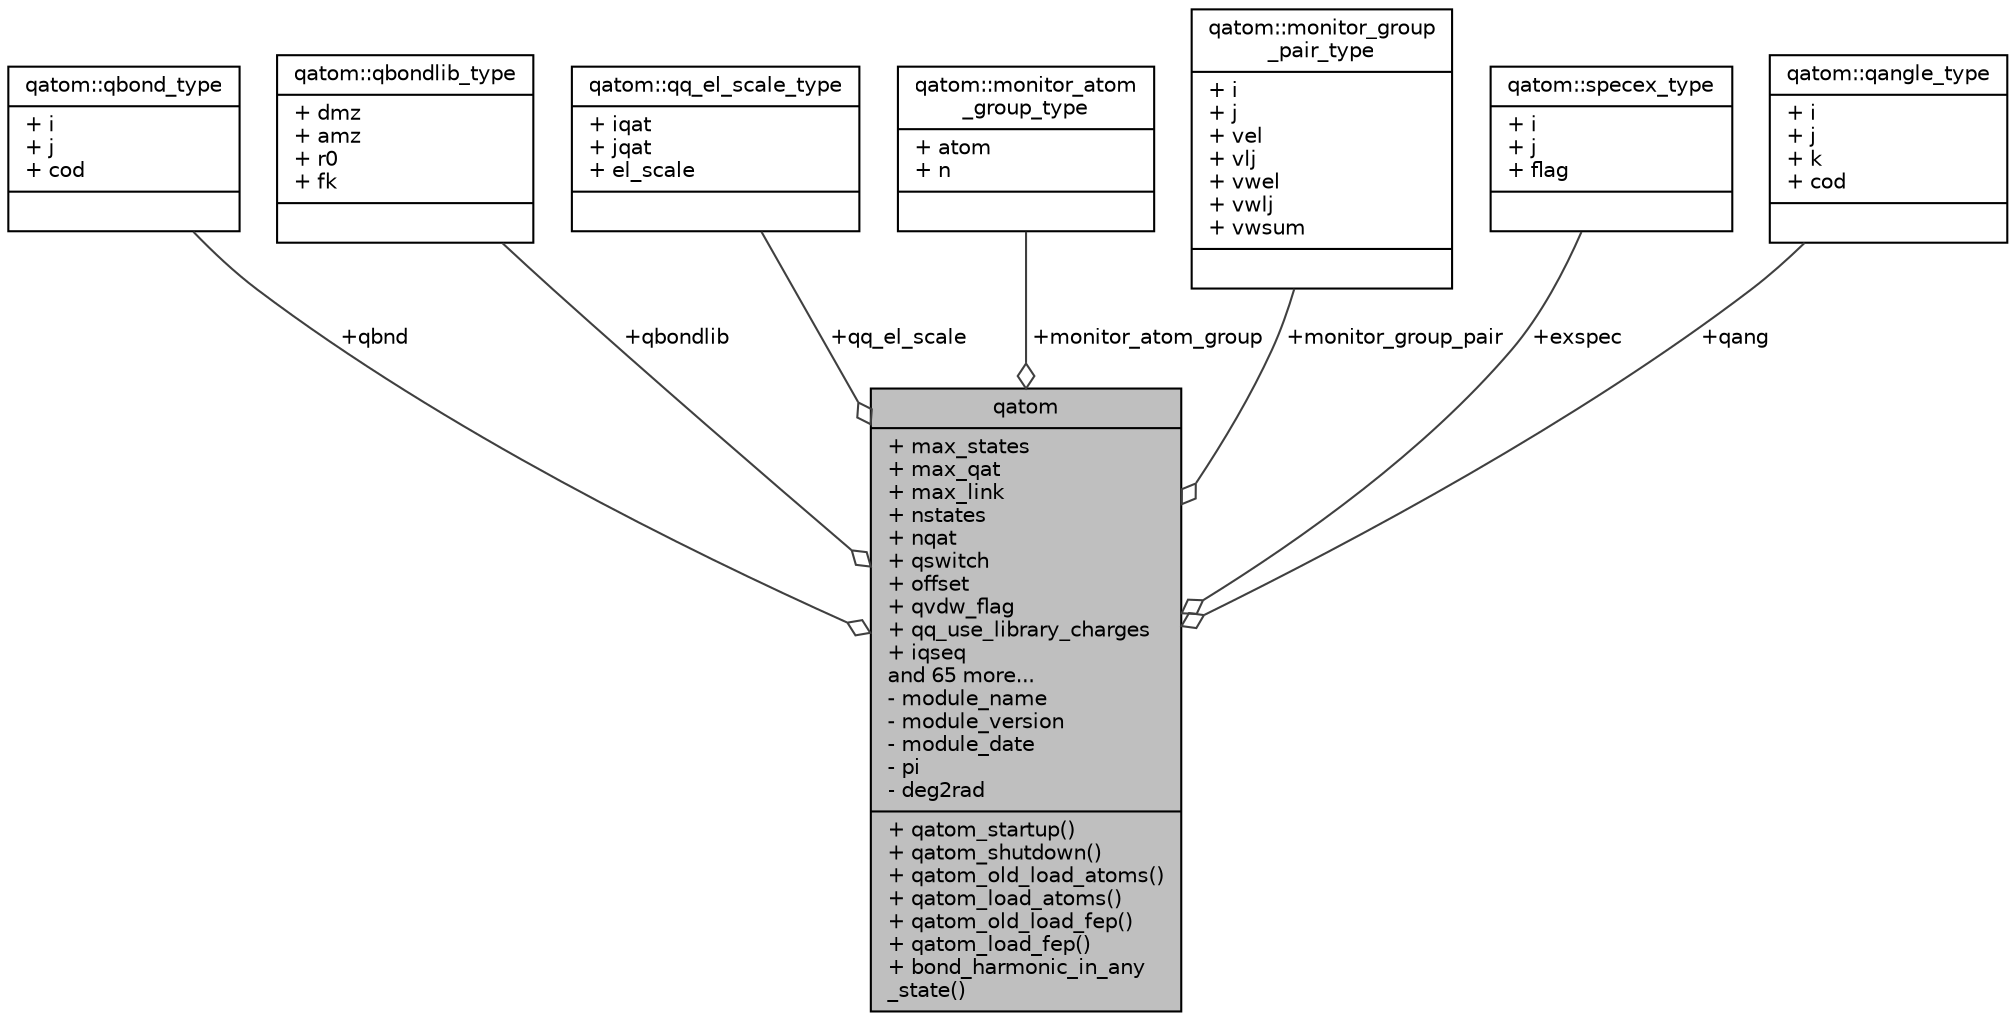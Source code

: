 digraph "qatom"
{
  edge [fontname="Helvetica",fontsize="10",labelfontname="Helvetica",labelfontsize="10"];
  node [fontname="Helvetica",fontsize="10",shape=record];
  Node1 [label="{qatom\n|+ max_states\l+ max_qat\l+ max_link\l+ nstates\l+ nqat\l+ qswitch\l+ offset\l+ qvdw_flag\l+ qq_use_library_charges\l+ iqseq\land 65 more...\l- module_name\l- module_version\l- module_date\l- pi\l- deg2rad\l|+ qatom_startup()\l+ qatom_shutdown()\l+ qatom_old_load_atoms()\l+ qatom_load_atoms()\l+ qatom_old_load_fep()\l+ qatom_load_fep()\l+ bond_harmonic_in_any\l_state()\l}",height=0.2,width=0.4,color="black", fillcolor="grey75", style="filled" fontcolor="black"];
  Node2 -> Node1 [color="grey25",fontsize="10",style="solid",label=" +qbnd" ,arrowhead="odiamond",fontname="Helvetica"];
  Node2 [label="{qatom::qbond_type\n|+ i\l+ j\l+ cod\l|}",height=0.2,width=0.4,color="black", fillcolor="white", style="filled",URL="$structqatom_1_1qbond__type.html"];
  Node3 -> Node1 [color="grey25",fontsize="10",style="solid",label=" +qbondlib" ,arrowhead="odiamond",fontname="Helvetica"];
  Node3 [label="{qatom::qbondlib_type\n|+ dmz\l+ amz\l+ r0\l+ fk\l|}",height=0.2,width=0.4,color="black", fillcolor="white", style="filled",URL="$structqatom_1_1qbondlib__type.html"];
  Node4 -> Node1 [color="grey25",fontsize="10",style="solid",label=" +qq_el_scale" ,arrowhead="odiamond",fontname="Helvetica"];
  Node4 [label="{qatom::qq_el_scale_type\n|+ iqat\l+ jqat\l+ el_scale\l|}",height=0.2,width=0.4,color="black", fillcolor="white", style="filled",URL="$structqatom_1_1qq__el__scale__type.html"];
  Node5 -> Node1 [color="grey25",fontsize="10",style="solid",label=" +monitor_atom_group" ,arrowhead="odiamond",fontname="Helvetica"];
  Node5 [label="{qatom::monitor_atom\l_group_type\n|+ atom\l+ n\l|}",height=0.2,width=0.4,color="black", fillcolor="white", style="filled",URL="$structqatom_1_1monitor__atom__group__type.html"];
  Node6 -> Node1 [color="grey25",fontsize="10",style="solid",label=" +monitor_group_pair" ,arrowhead="odiamond",fontname="Helvetica"];
  Node6 [label="{qatom::monitor_group\l_pair_type\n|+ i\l+ j\l+ vel\l+ vlj\l+ vwel\l+ vwlj\l+ vwsum\l|}",height=0.2,width=0.4,color="black", fillcolor="white", style="filled",URL="$structqatom_1_1monitor__group__pair__type.html"];
  Node7 -> Node1 [color="grey25",fontsize="10",style="solid",label=" +exspec" ,arrowhead="odiamond",fontname="Helvetica"];
  Node7 [label="{qatom::specex_type\n|+ i\l+ j\l+ flag\l|}",height=0.2,width=0.4,color="black", fillcolor="white", style="filled",URL="$structqatom_1_1specex__type.html"];
  Node8 -> Node1 [color="grey25",fontsize="10",style="solid",label=" +qang" ,arrowhead="odiamond",fontname="Helvetica"];
  Node8 [label="{qatom::qangle_type\n|+ i\l+ j\l+ k\l+ cod\l|}",height=0.2,width=0.4,color="black", fillcolor="white", style="filled",URL="$structqatom_1_1qangle__type.html"];
}

